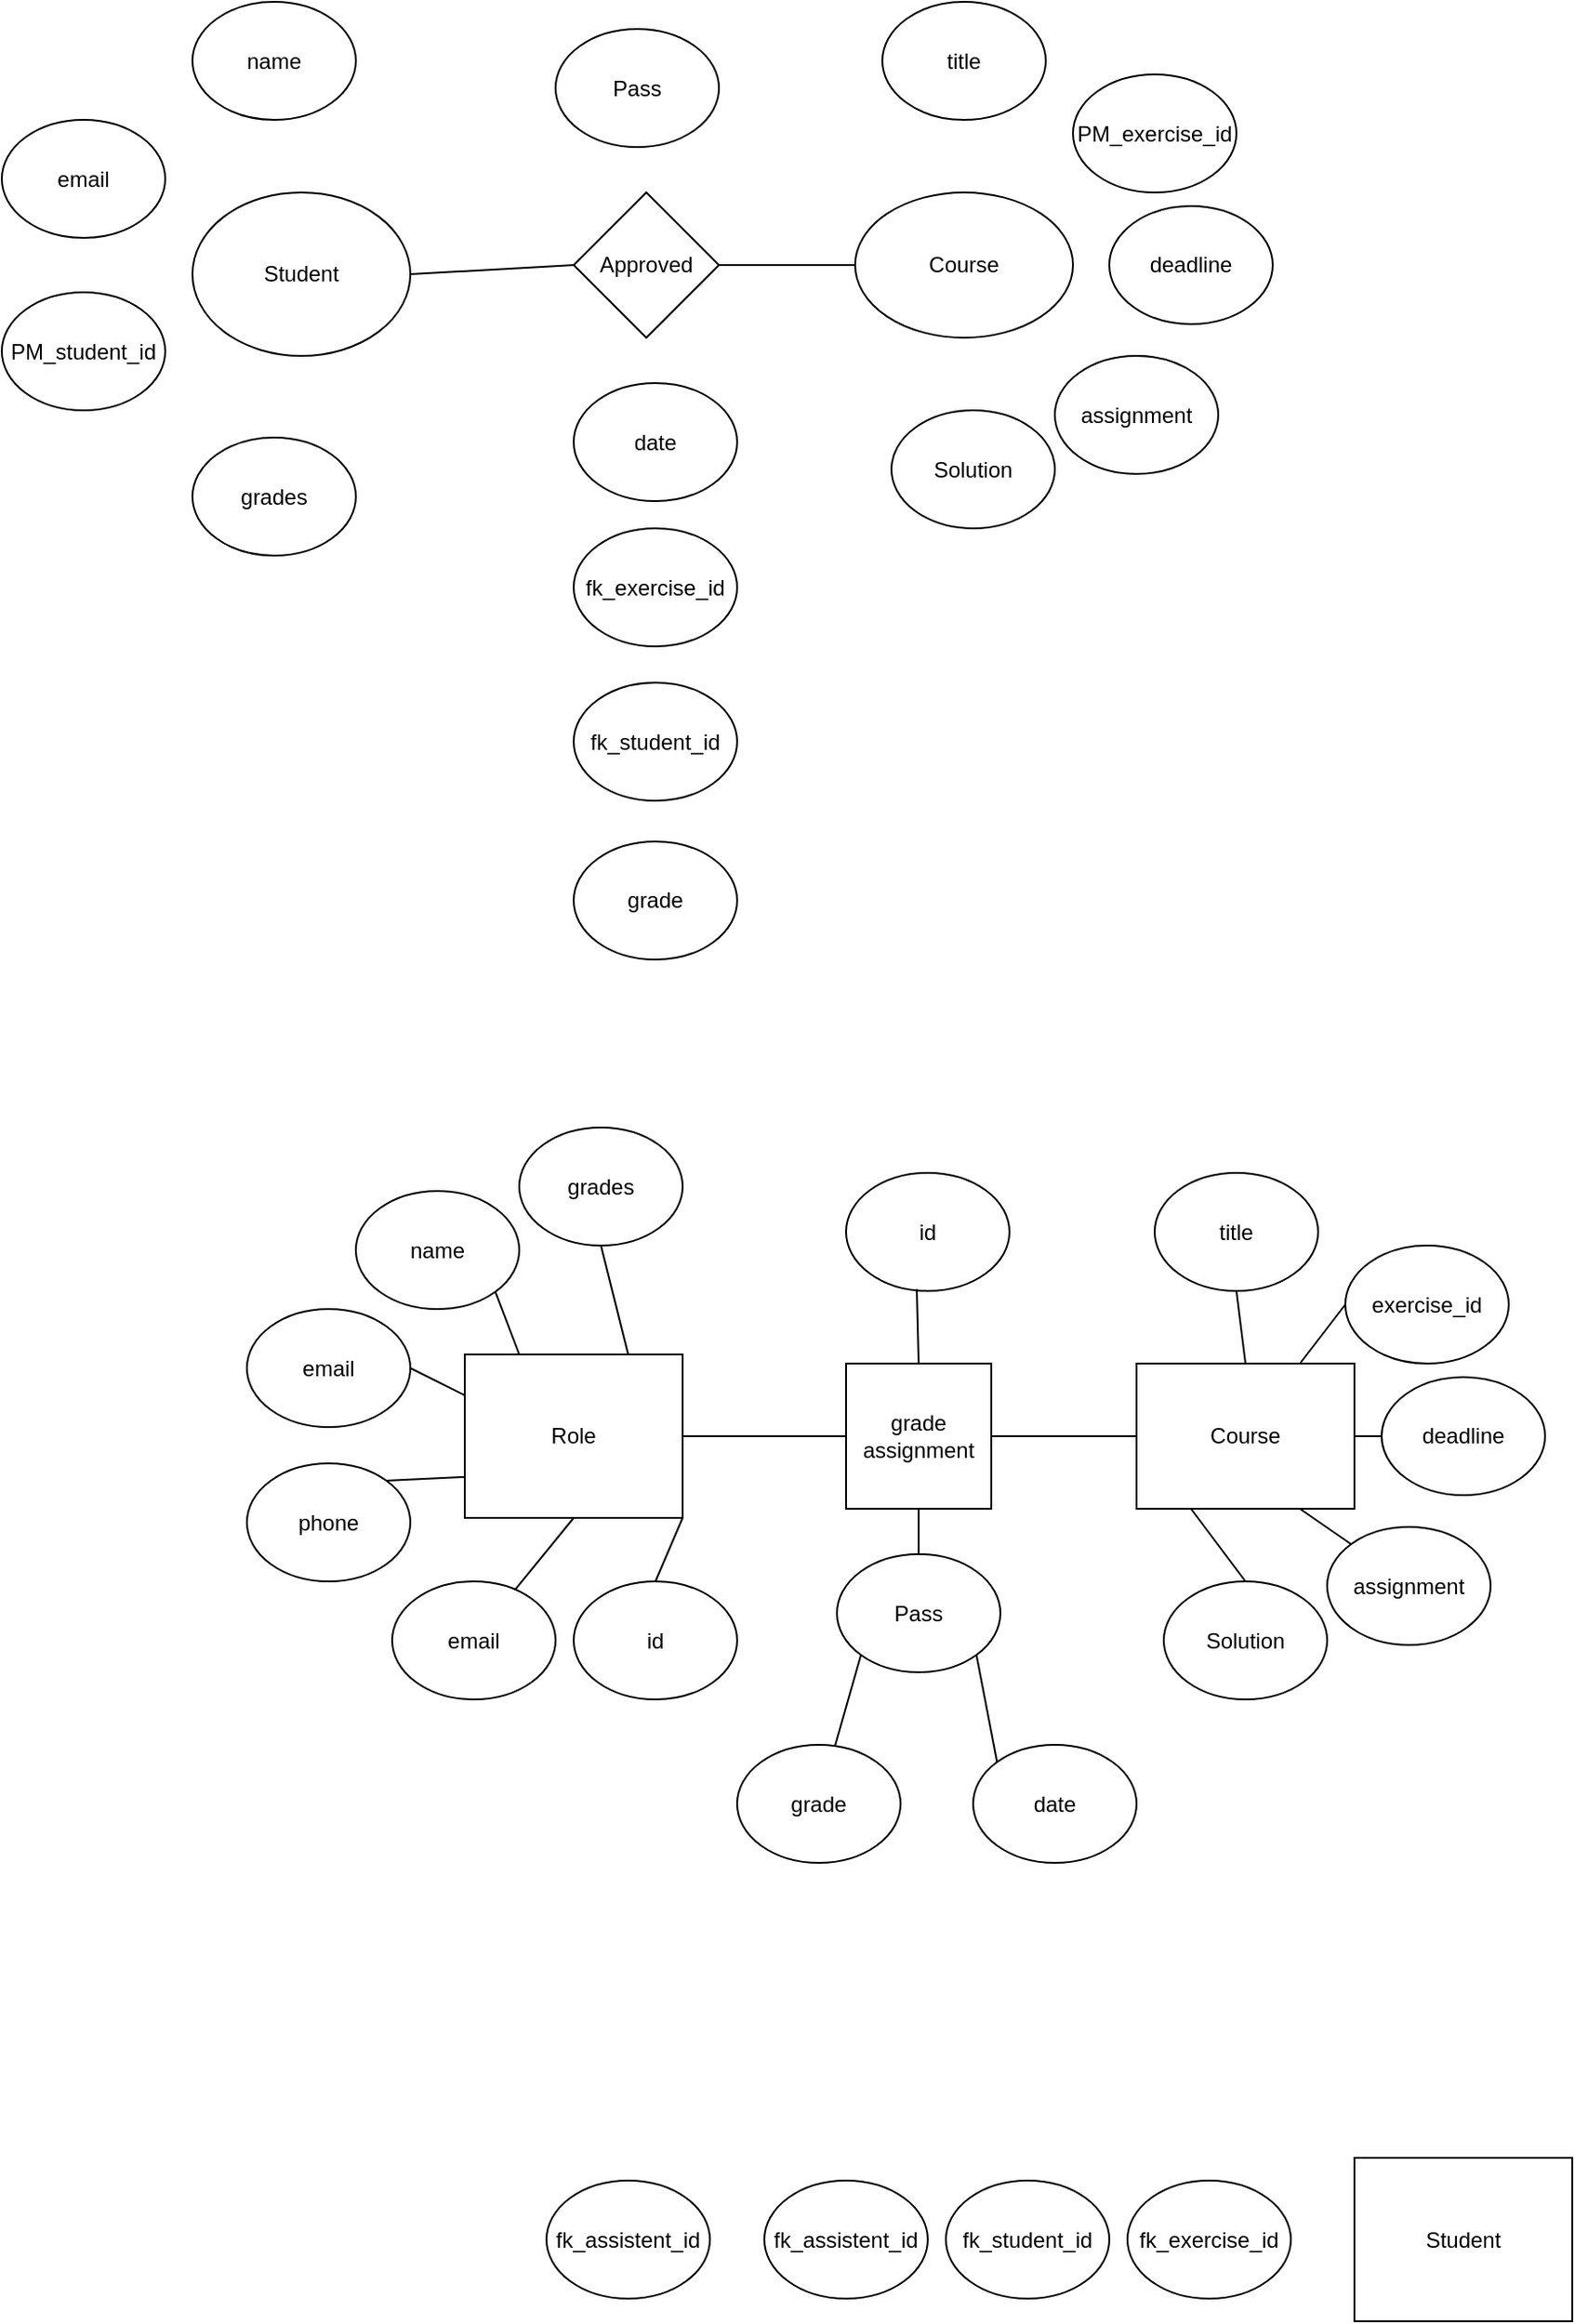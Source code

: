 <mxfile version="20.0.1" type="device"><diagram id="R2lEEEUBdFMjLlhIrx00" name="Page-1"><mxGraphModel dx="2272" dy="724" grid="1" gridSize="15" guides="1" tooltips="1" connect="1" arrows="1" fold="1" page="1" pageScale="1" pageWidth="850" pageHeight="1100" math="0" shadow="0" extFonts="Permanent Marker^https://fonts.googleapis.com/css?family=Permanent+Marker"><root><mxCell id="0"/><mxCell id="1" parent="0"/><mxCell id="YZHvydFcvjblgcfa5u8x-6" value="Course" style="ellipse;whiteSpace=wrap;html=1;" parent="1" vertex="1"><mxGeometry x="365" y="315" width="120" height="80" as="geometry"/></mxCell><mxCell id="YZHvydFcvjblgcfa5u8x-5" value="Student" style="ellipse;whiteSpace=wrap;html=1;" parent="1" vertex="1"><mxGeometry y="315" width="120" height="90" as="geometry"/></mxCell><mxCell id="YZHvydFcvjblgcfa5u8x-7" value="Approved" style="rhombus;whiteSpace=wrap;html=1;" parent="1" vertex="1"><mxGeometry x="210" y="315" width="80" height="80" as="geometry"/></mxCell><mxCell id="YZHvydFcvjblgcfa5u8x-9" value="" style="endArrow=none;html=1;rounded=0;exitX=1;exitY=0.5;exitDx=0;exitDy=0;entryX=0;entryY=0.5;entryDx=0;entryDy=0;" parent="1" source="YZHvydFcvjblgcfa5u8x-5" target="YZHvydFcvjblgcfa5u8x-7" edge="1"><mxGeometry width="50" height="50" relative="1" as="geometry"><mxPoint x="405" y="410" as="sourcePoint"/><mxPoint x="455" y="360" as="targetPoint"/></mxGeometry></mxCell><mxCell id="YZHvydFcvjblgcfa5u8x-10" value="" style="endArrow=none;html=1;rounded=0;entryX=0;entryY=0.5;entryDx=0;entryDy=0;" parent="1" source="YZHvydFcvjblgcfa5u8x-7" target="YZHvydFcvjblgcfa5u8x-6" edge="1"><mxGeometry width="50" height="50" relative="1" as="geometry"><mxPoint x="405" y="410" as="sourcePoint"/><mxPoint x="455" y="360" as="targetPoint"/></mxGeometry></mxCell><mxCell id="YZHvydFcvjblgcfa5u8x-11" value="date" style="ellipse;whiteSpace=wrap;html=1;" parent="1" vertex="1"><mxGeometry x="210" y="420" width="90" height="65" as="geometry"/></mxCell><mxCell id="YZHvydFcvjblgcfa5u8x-12" value="title" style="ellipse;whiteSpace=wrap;html=1;" parent="1" vertex="1"><mxGeometry x="380" y="210" width="90" height="65" as="geometry"/></mxCell><mxCell id="YZHvydFcvjblgcfa5u8x-13" value="PM_exercise_id" style="ellipse;whiteSpace=wrap;html=1;" parent="1" vertex="1"><mxGeometry x="485" y="250" width="90" height="65" as="geometry"/></mxCell><mxCell id="YZHvydFcvjblgcfa5u8x-14" value="PM_student_id" style="ellipse;whiteSpace=wrap;html=1;" parent="1" vertex="1"><mxGeometry x="-105" y="370" width="90" height="65" as="geometry"/></mxCell><mxCell id="YZHvydFcvjblgcfa5u8x-15" value="fk_exercise_id" style="ellipse;whiteSpace=wrap;html=1;" parent="1" vertex="1"><mxGeometry x="210" y="500" width="90" height="65" as="geometry"/></mxCell><mxCell id="YZHvydFcvjblgcfa5u8x-16" value="fk_student_id" style="ellipse;whiteSpace=wrap;html=1;" parent="1" vertex="1"><mxGeometry x="210" y="585" width="90" height="65" as="geometry"/></mxCell><mxCell id="YZHvydFcvjblgcfa5u8x-17" value="deadline" style="ellipse;whiteSpace=wrap;html=1;" parent="1" vertex="1"><mxGeometry x="505" y="322.5" width="90" height="65" as="geometry"/></mxCell><mxCell id="YZHvydFcvjblgcfa5u8x-18" value="assignment" style="ellipse;whiteSpace=wrap;html=1;" parent="1" vertex="1"><mxGeometry x="475" y="405" width="90" height="65" as="geometry"/></mxCell><mxCell id="YZHvydFcvjblgcfa5u8x-19" value="name" style="ellipse;whiteSpace=wrap;html=1;" parent="1" vertex="1"><mxGeometry y="210" width="90" height="65" as="geometry"/></mxCell><mxCell id="YZHvydFcvjblgcfa5u8x-20" value="Solution" style="ellipse;whiteSpace=wrap;html=1;" parent="1" vertex="1"><mxGeometry x="385" y="435" width="90" height="65" as="geometry"/></mxCell><mxCell id="YZHvydFcvjblgcfa5u8x-21" value="Pass" style="ellipse;whiteSpace=wrap;html=1;" parent="1" vertex="1"><mxGeometry x="200" y="225" width="90" height="65" as="geometry"/></mxCell><mxCell id="YZHvydFcvjblgcfa5u8x-23" value="fk_assistent_id" style="ellipse;whiteSpace=wrap;html=1;" parent="1" vertex="1"><mxGeometry x="315" y="1410" width="90" height="65" as="geometry"/></mxCell><mxCell id="YZHvydFcvjblgcfa5u8x-25" value="email" style="ellipse;whiteSpace=wrap;html=1;" parent="1" vertex="1"><mxGeometry x="-105" y="275" width="90" height="65" as="geometry"/></mxCell><mxCell id="YZHvydFcvjblgcfa5u8x-27" value="grades" style="ellipse;whiteSpace=wrap;html=1;" parent="1" vertex="1"><mxGeometry y="450" width="90" height="65" as="geometry"/></mxCell><mxCell id="YZHvydFcvjblgcfa5u8x-33" value="grade" style="ellipse;whiteSpace=wrap;html=1;" parent="1" vertex="1"><mxGeometry x="210" y="672.5" width="90" height="65" as="geometry"/></mxCell><mxCell id="YZHvydFcvjblgcfa5u8x-34" value="Course" style="square;whiteSpace=wrap;html=1;" parent="1" vertex="1"><mxGeometry x="520" y="960" width="120" height="80" as="geometry"/></mxCell><mxCell id="YZHvydFcvjblgcfa5u8x-35" value="Student" style="square;whiteSpace=wrap;html=1;" parent="1" vertex="1"><mxGeometry x="640" y="1397.5" width="120" height="90" as="geometry"/></mxCell><mxCell id="YZHvydFcvjblgcfa5u8x-36" value="grade assignment" style="square;whiteSpace=wrap;html=1;" parent="1" vertex="1"><mxGeometry x="360" y="960" width="80" height="80" as="geometry"/></mxCell><mxCell id="YZHvydFcvjblgcfa5u8x-39" value="date" style="ellipse;whiteSpace=wrap;html=1;" parent="1" vertex="1"><mxGeometry x="430" y="1170" width="90" height="65" as="geometry"/></mxCell><mxCell id="YZHvydFcvjblgcfa5u8x-40" value="title" style="ellipse;whiteSpace=wrap;html=1;" parent="1" vertex="1"><mxGeometry x="530" y="855" width="90" height="65" as="geometry"/></mxCell><mxCell id="YZHvydFcvjblgcfa5u8x-41" value="exercise_id" style="ellipse;whiteSpace=wrap;html=1;" parent="1" vertex="1"><mxGeometry x="635" y="895" width="90" height="65" as="geometry"/></mxCell><mxCell id="YZHvydFcvjblgcfa5u8x-43" value="fk_exercise_id" style="ellipse;whiteSpace=wrap;html=1;" parent="1" vertex="1"><mxGeometry x="515" y="1410" width="90" height="65" as="geometry"/></mxCell><mxCell id="YZHvydFcvjblgcfa5u8x-44" value="fk_student_id" style="ellipse;whiteSpace=wrap;html=1;" parent="1" vertex="1"><mxGeometry x="415" y="1410" width="90" height="65" as="geometry"/></mxCell><mxCell id="YZHvydFcvjblgcfa5u8x-45" value="deadline" style="ellipse;whiteSpace=wrap;html=1;" parent="1" vertex="1"><mxGeometry x="655" y="967.5" width="90" height="65" as="geometry"/></mxCell><mxCell id="YZHvydFcvjblgcfa5u8x-46" value="assignment" style="ellipse;whiteSpace=wrap;html=1;" parent="1" vertex="1"><mxGeometry x="625" y="1050" width="90" height="65" as="geometry"/></mxCell><mxCell id="YZHvydFcvjblgcfa5u8x-47" value="name" style="ellipse;whiteSpace=wrap;html=1;" parent="1" vertex="1"><mxGeometry x="90" y="865" width="90" height="65" as="geometry"/></mxCell><mxCell id="YZHvydFcvjblgcfa5u8x-48" value="Solution" style="ellipse;whiteSpace=wrap;html=1;" parent="1" vertex="1"><mxGeometry x="535" y="1080" width="90" height="65" as="geometry"/></mxCell><mxCell id="YZHvydFcvjblgcfa5u8x-49" value="Pass" style="ellipse;whiteSpace=wrap;html=1;" parent="1" vertex="1"><mxGeometry x="355" y="1065" width="90" height="65" as="geometry"/></mxCell><mxCell id="YZHvydFcvjblgcfa5u8x-50" value="email" style="ellipse;whiteSpace=wrap;html=1;" parent="1" vertex="1"><mxGeometry x="30" y="930" width="90" height="65" as="geometry"/></mxCell><mxCell id="YZHvydFcvjblgcfa5u8x-52" value="grades" style="ellipse;whiteSpace=wrap;html=1;" parent="1" vertex="1"><mxGeometry x="180" y="830" width="90" height="65" as="geometry"/></mxCell><mxCell id="YZHvydFcvjblgcfa5u8x-53" value="grade" style="ellipse;whiteSpace=wrap;html=1;" parent="1" vertex="1"><mxGeometry x="300" y="1170" width="90" height="65" as="geometry"/></mxCell><mxCell id="YZHvydFcvjblgcfa5u8x-54" value="Role" style="square;whiteSpace=wrap;html=1;" parent="1" vertex="1"><mxGeometry x="150" y="955" width="120" height="90" as="geometry"/></mxCell><mxCell id="YZHvydFcvjblgcfa5u8x-56" value="email" style="ellipse;whiteSpace=wrap;html=1;" parent="1" vertex="1"><mxGeometry x="110" y="1080" width="90" height="65" as="geometry"/></mxCell><mxCell id="YZHvydFcvjblgcfa5u8x-57" value="id" style="ellipse;whiteSpace=wrap;html=1;" parent="1" vertex="1"><mxGeometry x="360" y="855" width="90" height="65" as="geometry"/></mxCell><mxCell id="YZHvydFcvjblgcfa5u8x-58" value="phone" style="ellipse;whiteSpace=wrap;html=1;" parent="1" vertex="1"><mxGeometry x="30" y="1015" width="90" height="65" as="geometry"/></mxCell><mxCell id="D1apj2M74wSDaqO6eNXj-4" value="" style="endArrow=none;html=1;rounded=0;exitX=1;exitY=0.5;exitDx=0;exitDy=0;entryX=0;entryY=0.5;entryDx=0;entryDy=0;" edge="1" parent="1" source="YZHvydFcvjblgcfa5u8x-54" target="YZHvydFcvjblgcfa5u8x-36"><mxGeometry width="50" height="50" relative="1" as="geometry"><mxPoint x="360" y="1175" as="sourcePoint"/><mxPoint x="410" y="1125" as="targetPoint"/></mxGeometry></mxCell><mxCell id="D1apj2M74wSDaqO6eNXj-5" value="" style="endArrow=none;html=1;rounded=0;exitX=1;exitY=0.5;exitDx=0;exitDy=0;entryX=0;entryY=0.5;entryDx=0;entryDy=0;" edge="1" parent="1" source="YZHvydFcvjblgcfa5u8x-36" target="YZHvydFcvjblgcfa5u8x-34"><mxGeometry width="50" height="50" relative="1" as="geometry"><mxPoint x="360" y="1175" as="sourcePoint"/><mxPoint x="410" y="1125" as="targetPoint"/></mxGeometry></mxCell><mxCell id="D1apj2M74wSDaqO6eNXj-6" value="" style="endArrow=none;html=1;rounded=0;entryX=0;entryY=1;entryDx=0;entryDy=0;" edge="1" parent="1" source="YZHvydFcvjblgcfa5u8x-53" target="YZHvydFcvjblgcfa5u8x-49"><mxGeometry width="50" height="50" relative="1" as="geometry"><mxPoint x="360" y="1175" as="sourcePoint"/><mxPoint x="410" y="1125" as="targetPoint"/></mxGeometry></mxCell><mxCell id="D1apj2M74wSDaqO6eNXj-7" value="" style="endArrow=none;html=1;rounded=0;entryX=0;entryY=0;entryDx=0;entryDy=0;exitX=1;exitY=1;exitDx=0;exitDy=0;" edge="1" parent="1" source="YZHvydFcvjblgcfa5u8x-49" target="YZHvydFcvjblgcfa5u8x-39"><mxGeometry width="50" height="50" relative="1" as="geometry"><mxPoint x="360" y="1175" as="sourcePoint"/><mxPoint x="410" y="1125" as="targetPoint"/></mxGeometry></mxCell><mxCell id="D1apj2M74wSDaqO6eNXj-8" value="" style="endArrow=none;html=1;rounded=0;entryX=0.433;entryY=0.985;entryDx=0;entryDy=0;entryPerimeter=0;exitX=0.5;exitY=0;exitDx=0;exitDy=0;" edge="1" parent="1" source="YZHvydFcvjblgcfa5u8x-36" target="YZHvydFcvjblgcfa5u8x-57"><mxGeometry width="50" height="50" relative="1" as="geometry"><mxPoint x="360" y="1205" as="sourcePoint"/><mxPoint x="410" y="1155" as="targetPoint"/></mxGeometry></mxCell><mxCell id="D1apj2M74wSDaqO6eNXj-9" value="" style="endArrow=none;html=1;rounded=0;exitX=0.5;exitY=0;exitDx=0;exitDy=0;" edge="1" parent="1" source="YZHvydFcvjblgcfa5u8x-49" target="YZHvydFcvjblgcfa5u8x-36"><mxGeometry width="50" height="50" relative="1" as="geometry"><mxPoint x="360" y="1205" as="sourcePoint"/><mxPoint x="410" y="1155" as="targetPoint"/></mxGeometry></mxCell><mxCell id="D1apj2M74wSDaqO6eNXj-10" value="" style="endArrow=none;html=1;rounded=0;entryX=0;entryY=0.75;entryDx=0;entryDy=0;exitX=1;exitY=0;exitDx=0;exitDy=0;" edge="1" parent="1" source="YZHvydFcvjblgcfa5u8x-58" target="YZHvydFcvjblgcfa5u8x-54"><mxGeometry width="50" height="50" relative="1" as="geometry"><mxPoint x="360" y="1205" as="sourcePoint"/><mxPoint x="410" y="1155" as="targetPoint"/></mxGeometry></mxCell><mxCell id="D1apj2M74wSDaqO6eNXj-11" value="" style="endArrow=none;html=1;rounded=0;entryX=0.5;entryY=1;entryDx=0;entryDy=0;" edge="1" parent="1" source="YZHvydFcvjblgcfa5u8x-56" target="YZHvydFcvjblgcfa5u8x-54"><mxGeometry width="50" height="50" relative="1" as="geometry"><mxPoint x="360" y="1205" as="sourcePoint"/><mxPoint x="410" y="1155" as="targetPoint"/></mxGeometry></mxCell><mxCell id="D1apj2M74wSDaqO6eNXj-12" value="" style="endArrow=none;html=1;rounded=0;entryX=1;entryY=0.5;entryDx=0;entryDy=0;exitX=0;exitY=0.25;exitDx=0;exitDy=0;" edge="1" parent="1" source="YZHvydFcvjblgcfa5u8x-54" target="YZHvydFcvjblgcfa5u8x-50"><mxGeometry width="50" height="50" relative="1" as="geometry"><mxPoint x="360" y="1205" as="sourcePoint"/><mxPoint x="410" y="1155" as="targetPoint"/></mxGeometry></mxCell><mxCell id="D1apj2M74wSDaqO6eNXj-13" value="" style="endArrow=none;html=1;rounded=0;entryX=1;entryY=1;entryDx=0;entryDy=0;exitX=0.25;exitY=0;exitDx=0;exitDy=0;" edge="1" parent="1" source="YZHvydFcvjblgcfa5u8x-54" target="YZHvydFcvjblgcfa5u8x-47"><mxGeometry width="50" height="50" relative="1" as="geometry"><mxPoint x="360" y="1205" as="sourcePoint"/><mxPoint x="410" y="1155" as="targetPoint"/></mxGeometry></mxCell><mxCell id="D1apj2M74wSDaqO6eNXj-14" value="" style="endArrow=none;html=1;rounded=0;entryX=0.5;entryY=1;entryDx=0;entryDy=0;exitX=0.75;exitY=0;exitDx=0;exitDy=0;" edge="1" parent="1" source="YZHvydFcvjblgcfa5u8x-54" target="YZHvydFcvjblgcfa5u8x-52"><mxGeometry width="50" height="50" relative="1" as="geometry"><mxPoint x="360" y="1205" as="sourcePoint"/><mxPoint x="410" y="1155" as="targetPoint"/></mxGeometry></mxCell><mxCell id="D1apj2M74wSDaqO6eNXj-15" value="" style="endArrow=none;html=1;rounded=0;entryX=0.5;entryY=1;entryDx=0;entryDy=0;exitX=0.5;exitY=0;exitDx=0;exitDy=0;" edge="1" parent="1" source="YZHvydFcvjblgcfa5u8x-34" target="YZHvydFcvjblgcfa5u8x-40"><mxGeometry width="50" height="50" relative="1" as="geometry"><mxPoint x="360" y="1205" as="sourcePoint"/><mxPoint x="410" y="1155" as="targetPoint"/></mxGeometry></mxCell><mxCell id="D1apj2M74wSDaqO6eNXj-16" value="" style="endArrow=none;html=1;rounded=0;entryX=0;entryY=0.5;entryDx=0;entryDy=0;exitX=0.75;exitY=0;exitDx=0;exitDy=0;" edge="1" parent="1" source="YZHvydFcvjblgcfa5u8x-34" target="YZHvydFcvjblgcfa5u8x-41"><mxGeometry width="50" height="50" relative="1" as="geometry"><mxPoint x="360" y="1205" as="sourcePoint"/><mxPoint x="410" y="1155" as="targetPoint"/></mxGeometry></mxCell><mxCell id="D1apj2M74wSDaqO6eNXj-17" value="" style="endArrow=none;html=1;rounded=0;entryX=0;entryY=0.5;entryDx=0;entryDy=0;exitX=1;exitY=0.5;exitDx=0;exitDy=0;" edge="1" parent="1" source="YZHvydFcvjblgcfa5u8x-34" target="YZHvydFcvjblgcfa5u8x-45"><mxGeometry width="50" height="50" relative="1" as="geometry"><mxPoint x="360" y="1205" as="sourcePoint"/><mxPoint x="410" y="1155" as="targetPoint"/></mxGeometry></mxCell><mxCell id="D1apj2M74wSDaqO6eNXj-18" value="" style="endArrow=none;html=1;rounded=0;entryX=0;entryY=0;entryDx=0;entryDy=0;exitX=0.75;exitY=1;exitDx=0;exitDy=0;" edge="1" parent="1" source="YZHvydFcvjblgcfa5u8x-34" target="YZHvydFcvjblgcfa5u8x-46"><mxGeometry width="50" height="50" relative="1" as="geometry"><mxPoint x="360" y="1205" as="sourcePoint"/><mxPoint x="410" y="1155" as="targetPoint"/></mxGeometry></mxCell><mxCell id="D1apj2M74wSDaqO6eNXj-19" value="" style="endArrow=none;html=1;rounded=0;entryX=0.25;entryY=1;entryDx=0;entryDy=0;exitX=0.5;exitY=0;exitDx=0;exitDy=0;" edge="1" parent="1" source="YZHvydFcvjblgcfa5u8x-48" target="YZHvydFcvjblgcfa5u8x-34"><mxGeometry width="50" height="50" relative="1" as="geometry"><mxPoint x="360" y="1205" as="sourcePoint"/><mxPoint x="410" y="1155" as="targetPoint"/></mxGeometry></mxCell><mxCell id="D1apj2M74wSDaqO6eNXj-20" value="fk_assistent_id" style="ellipse;whiteSpace=wrap;html=1;" vertex="1" parent="1"><mxGeometry x="195" y="1410" width="90" height="65" as="geometry"/></mxCell><mxCell id="D1apj2M74wSDaqO6eNXj-21" value="id" style="ellipse;whiteSpace=wrap;html=1;" vertex="1" parent="1"><mxGeometry x="210" y="1080" width="90" height="65" as="geometry"/></mxCell><mxCell id="D1apj2M74wSDaqO6eNXj-22" value="" style="endArrow=none;html=1;rounded=0;entryX=1;entryY=1;entryDx=0;entryDy=0;exitX=0.5;exitY=0;exitDx=0;exitDy=0;" edge="1" parent="1" source="D1apj2M74wSDaqO6eNXj-21" target="YZHvydFcvjblgcfa5u8x-54"><mxGeometry width="50" height="50" relative="1" as="geometry"><mxPoint x="360" y="1205" as="sourcePoint"/><mxPoint x="410" y="1155" as="targetPoint"/></mxGeometry></mxCell></root></mxGraphModel></diagram></mxfile>